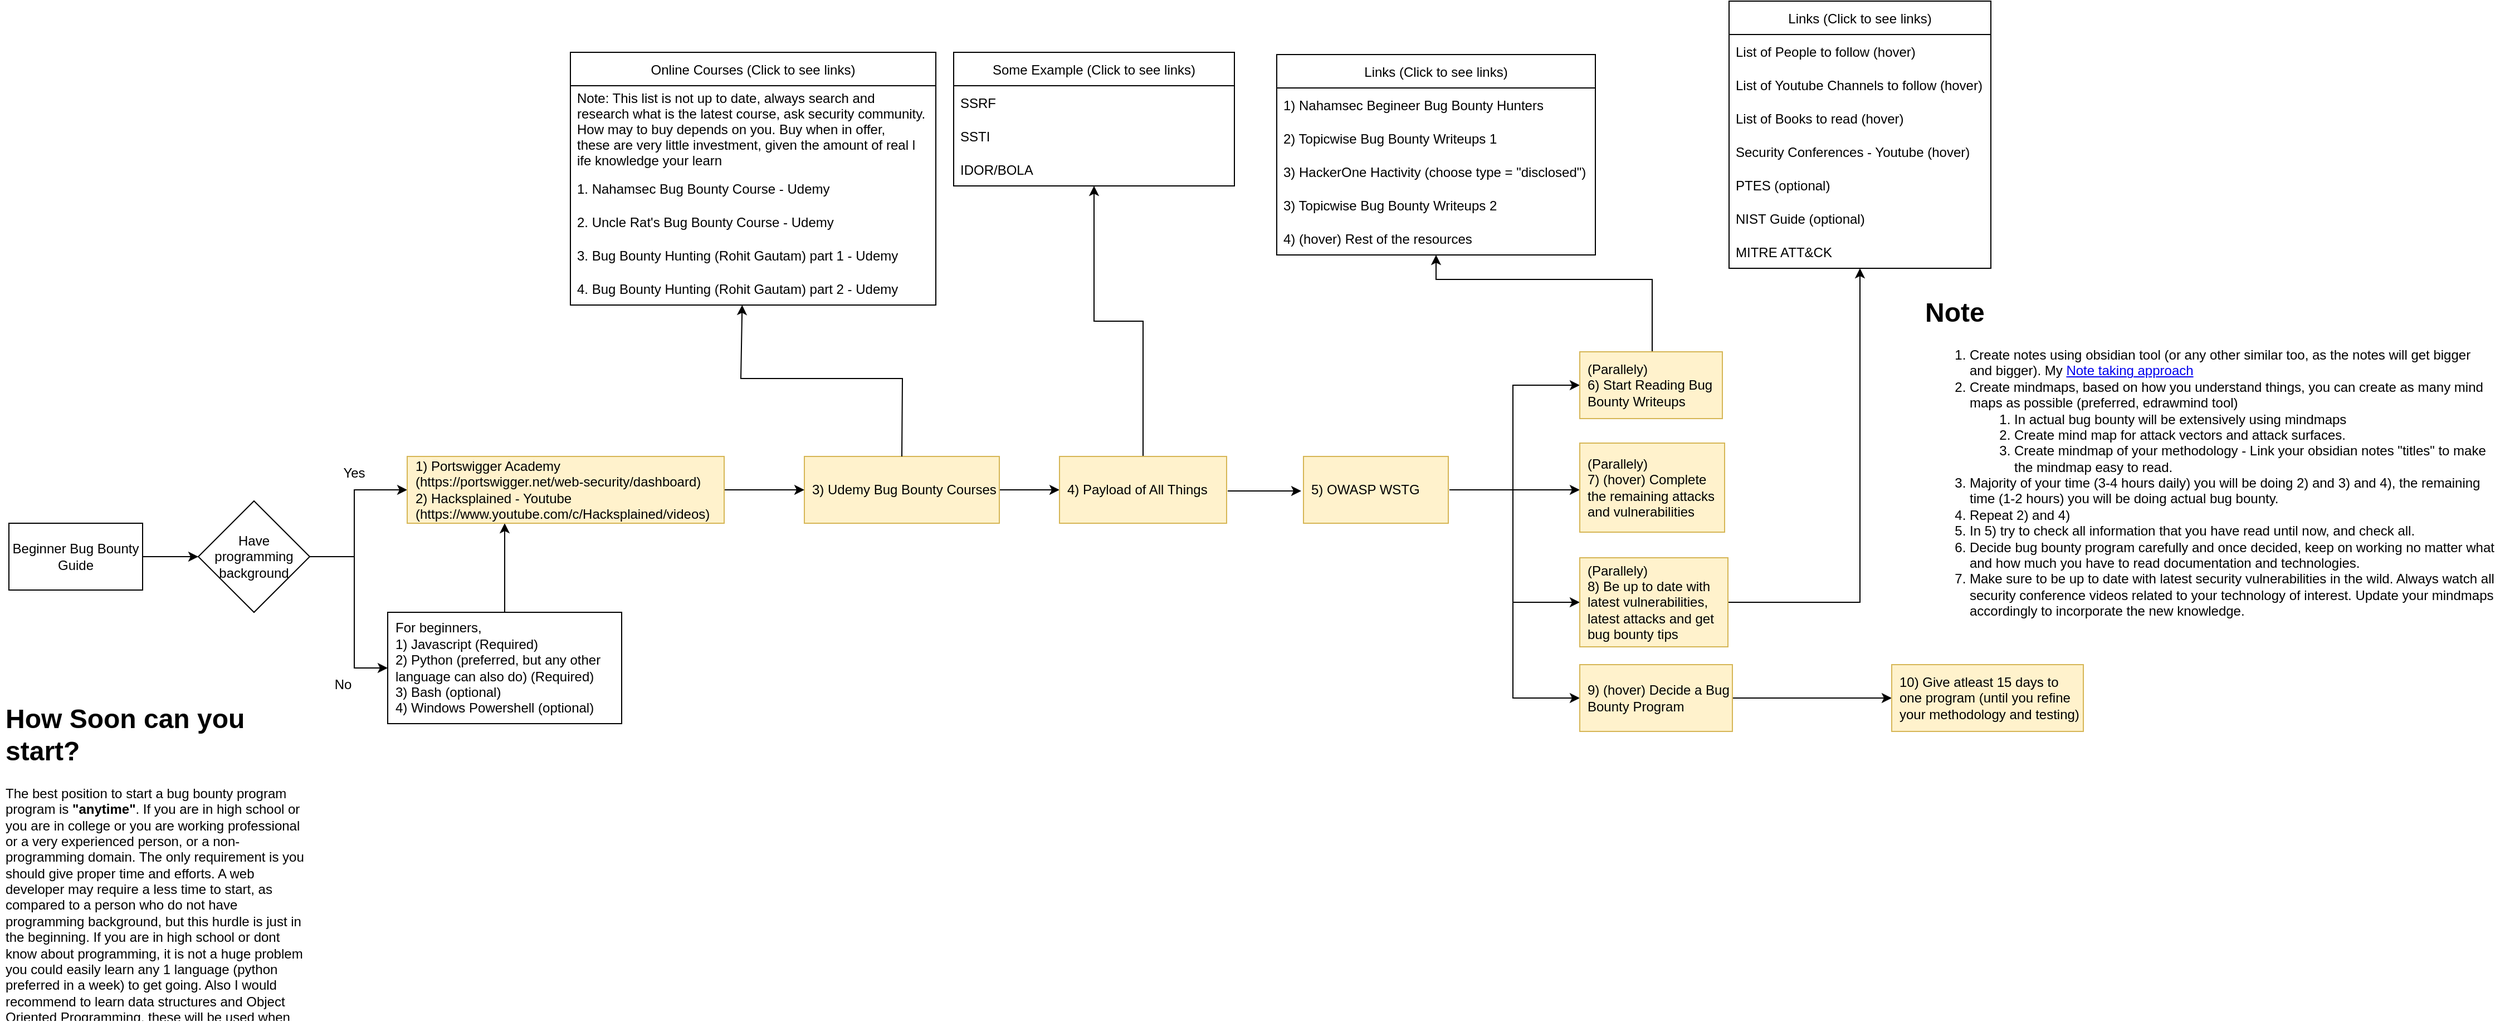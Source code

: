 <mxfile version="16.4.0" type="device" pages="2"><diagram id="ZikHR3m95qK9YOb5Ooth" name="Beginner Bug Bounty Guide"><mxGraphModel dx="2834" dy="1238" grid="0" gridSize="10" guides="1" tooltips="1" connect="1" arrows="1" fold="1" page="0" pageScale="1" pageWidth="850" pageHeight="1100" math="0" shadow="0"><root><mxCell id="0"/><mxCell id="1" parent="0"/><mxCell id="Xof230OjBOCpJgYOQFSc-5" value="" style="edgeStyle=orthogonalEdgeStyle;rounded=0;orthogonalLoop=1;jettySize=auto;html=1;" parent="1" source="Xof230OjBOCpJgYOQFSc-1" target="Xof230OjBOCpJgYOQFSc-4" edge="1"><mxGeometry relative="1" as="geometry"/></mxCell><mxCell id="Xof230OjBOCpJgYOQFSc-1" value="Beginner Bug Bounty Guide" style="rounded=0;whiteSpace=wrap;html=1;" parent="1" vertex="1"><mxGeometry x="-263" y="474" width="120" height="60" as="geometry"/></mxCell><mxCell id="Xof230OjBOCpJgYOQFSc-11" value="" style="edgeStyle=orthogonalEdgeStyle;rounded=0;orthogonalLoop=1;jettySize=auto;html=1;" parent="1" source="Xof230OjBOCpJgYOQFSc-4" edge="1"><mxGeometry relative="1" as="geometry"><Array as="points"><mxPoint x="47" y="504"/><mxPoint x="47" y="444"/></Array><mxPoint x="94.5" y="444" as="targetPoint"/></mxGeometry></mxCell><mxCell id="Xof230OjBOCpJgYOQFSc-13" value="" style="edgeStyle=orthogonalEdgeStyle;rounded=0;orthogonalLoop=1;jettySize=auto;html=1;" parent="1" source="Xof230OjBOCpJgYOQFSc-4" target="Xof230OjBOCpJgYOQFSc-12" edge="1"><mxGeometry relative="1" as="geometry"><Array as="points"><mxPoint x="47" y="504"/><mxPoint x="47" y="604"/></Array></mxGeometry></mxCell><mxCell id="Xof230OjBOCpJgYOQFSc-4" value="Have programming background" style="rhombus;whiteSpace=wrap;html=1;rounded=0;" parent="1" vertex="1"><mxGeometry x="-93" y="454" width="100" height="100" as="geometry"/></mxCell><mxCell id="Xof230OjBOCpJgYOQFSc-21" value="" style="edgeStyle=orthogonalEdgeStyle;rounded=0;orthogonalLoop=1;jettySize=auto;html=1;" parent="1" target="Xof230OjBOCpJgYOQFSc-20" edge="1"><mxGeometry relative="1" as="geometry"><Array as="points"><mxPoint x="1087" y="350"/></Array><mxPoint x="1087" y="444" as="sourcePoint"/></mxGeometry></mxCell><mxCell id="Xof230OjBOCpJgYOQFSc-31" value="" style="edgeStyle=orthogonalEdgeStyle;rounded=0;orthogonalLoop=1;jettySize=auto;html=1;entryX=0;entryY=0.5;entryDx=0;entryDy=0;" parent="1" target="Xof230OjBOCpJgYOQFSc-30" edge="1"><mxGeometry relative="1" as="geometry"><Array as="points"><mxPoint x="1087" y="545"/></Array><mxPoint x="1087" y="444" as="sourcePoint"/></mxGeometry></mxCell><mxCell id="Xof230OjBOCpJgYOQFSc-41" value="" style="edgeStyle=orthogonalEdgeStyle;rounded=0;orthogonalLoop=1;jettySize=auto;html=1;" parent="1" target="Xof230OjBOCpJgYOQFSc-40" edge="1"><mxGeometry relative="1" as="geometry"><Array as="points"><mxPoint x="1087" y="631"/></Array><mxPoint x="1087" y="444" as="sourcePoint"/></mxGeometry></mxCell><mxCell id="Xof230OjBOCpJgYOQFSc-46" value="" style="edgeStyle=orthogonalEdgeStyle;rounded=0;orthogonalLoop=1;jettySize=auto;html=1;startArrow=none;" parent="1" target="Xof230OjBOCpJgYOQFSc-45" edge="1"><mxGeometry relative="1" as="geometry"><Array as="points"><mxPoint x="1052" y="444"/><mxPoint x="1052" y="444"/></Array><mxPoint x="1030" y="444" as="sourcePoint"/></mxGeometry></mxCell><mxCell id="Xof230OjBOCpJgYOQFSc-19" style="edgeStyle=orthogonalEdgeStyle;rounded=0;orthogonalLoop=1;jettySize=auto;html=1;entryX=0.5;entryY=1;entryDx=0;entryDy=0;" parent="1" source="Xof230OjBOCpJgYOQFSc-12" edge="1"><mxGeometry relative="1" as="geometry"><mxPoint x="182" y="474" as="targetPoint"/></mxGeometry></mxCell><mxCell id="Xof230OjBOCpJgYOQFSc-12" value="&lt;span&gt;For beginners,&lt;/span&gt;&lt;br&gt;&lt;span&gt;1) Javascript (Required)&lt;/span&gt;&lt;br&gt;&lt;span&gt;2) Python (preferred, but any other language can also do) (Required)&lt;/span&gt;&lt;br&gt;&lt;span&gt;3) Bash (optional)&lt;/span&gt;&lt;br&gt;&lt;span&gt;4) Windows Powershell (optional)&lt;/span&gt;" style="whiteSpace=wrap;html=1;rounded=0;align=left;spacingLeft=5;" parent="1" vertex="1"><mxGeometry x="77" y="554" width="210" height="100" as="geometry"/></mxCell><mxCell id="Xof230OjBOCpJgYOQFSc-14" value="Yes" style="text;html=1;strokeColor=none;fillColor=none;align=center;verticalAlign=middle;whiteSpace=wrap;rounded=0;" parent="1" vertex="1"><mxGeometry x="17" y="414" width="60" height="30" as="geometry"/></mxCell><mxCell id="Xof230OjBOCpJgYOQFSc-15" value="No" style="text;html=1;strokeColor=none;fillColor=none;align=center;verticalAlign=middle;whiteSpace=wrap;rounded=0;" parent="1" vertex="1"><mxGeometry x="7" y="604" width="60" height="30" as="geometry"/></mxCell><mxCell id="Xof230OjBOCpJgYOQFSc-33" style="edgeStyle=orthogonalEdgeStyle;rounded=0;orthogonalLoop=1;jettySize=auto;html=1;" parent="1" source="Xof230OjBOCpJgYOQFSc-20" target="Xof230OjBOCpJgYOQFSc-23" edge="1"><mxGeometry relative="1" as="geometry"><Array as="points"><mxPoint x="1212" y="255"/><mxPoint x="1018" y="255"/></Array></mxGeometry></mxCell><mxCell id="Xof230OjBOCpJgYOQFSc-20" value="(Parallely)&lt;br&gt;6) Start Reading Bug Bounty Writeups" style="whiteSpace=wrap;html=1;fillColor=#fff2cc;strokeColor=#d6b656;rounded=0;align=left;spacingLeft=5;" parent="1" vertex="1"><mxGeometry x="1147" y="320" width="128" height="60" as="geometry"/></mxCell><mxCell id="Xof230OjBOCpJgYOQFSc-23" value="Links (Click to see links)" style="swimlane;fontStyle=0;childLayout=stackLayout;horizontal=1;startSize=30;horizontalStack=0;resizeParent=1;resizeParentMax=0;resizeLast=0;collapsible=1;marginBottom=0;" parent="1" vertex="1"><mxGeometry x="875" y="53" width="286" height="180" as="geometry"/></mxCell><UserObject label="1) Nahamsec Begineer Bug Bounty Hunters  " link="https://github.com/nahamsec/Resources-for-Beginner-Bug-Bounty-Hunters/tree/master/assets" linkTarget="_blank" id="Xof230OjBOCpJgYOQFSc-24"><mxCell style="text;strokeColor=none;fillColor=none;align=left;verticalAlign=middle;spacingLeft=4;spacingRight=4;overflow=hidden;points=[[0,0.5],[1,0.5]];portConstraint=eastwest;rotatable=0;" parent="Xof230OjBOCpJgYOQFSc-23" vertex="1"><mxGeometry y="30" width="286" height="30" as="geometry"/></mxCell></UserObject><UserObject label="2) Topicwise Bug Bounty Writeups 1" link="https://github.com/devanshbatham/Awesome-Bugbounty-Writeups" linkTarget="_blank" id="Xof230OjBOCpJgYOQFSc-25"><mxCell style="text;strokeColor=none;fillColor=none;align=left;verticalAlign=middle;spacingLeft=4;spacingRight=4;overflow=hidden;points=[[0,0.5],[1,0.5]];portConstraint=eastwest;rotatable=0;" parent="Xof230OjBOCpJgYOQFSc-23" vertex="1"><mxGeometry y="60" width="286" height="30" as="geometry"/></mxCell></UserObject><UserObject label="3) HackerOne Hactivity (choose type = &quot;disclosed&quot;)" link="https://hackerone.com/hacktivity" linkTarget="_blank" id="U4LFZSz3BH9hp5_ZrS64-6"><mxCell style="text;strokeColor=none;fillColor=none;align=left;verticalAlign=middle;spacingLeft=4;spacingRight=4;overflow=hidden;points=[[0,0.5],[1,0.5]];portConstraint=eastwest;rotatable=0;" parent="Xof230OjBOCpJgYOQFSc-23" vertex="1"><mxGeometry y="90" width="286" height="30" as="geometry"/></mxCell></UserObject><UserObject label="3) Topicwise Bug Bounty Writeups 2" link="https://www.bugbountyhunting.com/" id="Xof230OjBOCpJgYOQFSc-26"><mxCell style="text;strokeColor=none;fillColor=none;align=left;verticalAlign=middle;spacingLeft=4;spacingRight=4;overflow=hidden;points=[[0,0.5],[1,0.5]];portConstraint=eastwest;rotatable=0;" parent="Xof230OjBOCpJgYOQFSc-23" vertex="1"><mxGeometry y="120" width="286" height="30" as="geometry"/></mxCell></UserObject><object label="4) (hover) Rest of the resources" one="https://infosecwriteups.com/" tow="https://www.youtube.com/c/BugBountyReportsExplained/videos" three="https://pequalsnp-team.github.io/" id="Xof230OjBOCpJgYOQFSc-39"><mxCell style="text;strokeColor=none;fillColor=none;align=left;verticalAlign=middle;spacingLeft=4;spacingRight=4;overflow=hidden;points=[[0,0.5],[1,0.5]];portConstraint=eastwest;rotatable=0;" parent="Xof230OjBOCpJgYOQFSc-23" vertex="1"><mxGeometry y="150" width="286" height="30" as="geometry"/></mxCell></object><mxCell id="Xof230OjBOCpJgYOQFSc-47" style="edgeStyle=orthogonalEdgeStyle;rounded=0;orthogonalLoop=1;jettySize=auto;html=1;" parent="1" source="Xof230OjBOCpJgYOQFSc-30" target="Xof230OjBOCpJgYOQFSc-34" edge="1"><mxGeometry relative="1" as="geometry"/></mxCell><mxCell id="Xof230OjBOCpJgYOQFSc-30" value="(Parallely)&lt;br&gt;8) Be up to date with latest vulnerabilities, latest attacks and get bug bounty tips" style="whiteSpace=wrap;html=1;align=left;fillColor=#fff2cc;strokeColor=#d6b656;rounded=0;spacingLeft=5;" parent="1" vertex="1"><mxGeometry x="1147" y="505" width="133" height="80" as="geometry"/></mxCell><mxCell id="Xof230OjBOCpJgYOQFSc-34" value="Links (Click to see links)" style="swimlane;fontStyle=0;childLayout=stackLayout;horizontal=1;startSize=30;horizontalStack=0;resizeParent=1;resizeParentMax=0;resizeLast=0;collapsible=1;marginBottom=0;" parent="1" vertex="1"><mxGeometry x="1281" y="5" width="235" height="240" as="geometry"/></mxCell><UserObject label="List of People to follow (hover)" Twitter1="https://github.com/swisskyrepo/PayloadsAllTheThings/blob/master/TWITTER.md" Twitter2="https://github.com/securibee/Twitter-Seclists" id="Xof230OjBOCpJgYOQFSc-35"><mxCell style="text;strokeColor=none;fillColor=none;align=left;verticalAlign=middle;spacingLeft=4;spacingRight=4;overflow=hidden;points=[[0,0.5],[1,0.5]];portConstraint=eastwest;rotatable=0;" parent="Xof230OjBOCpJgYOQFSc-34" vertex="1"><mxGeometry y="30" width="235" height="30" as="geometry"/></mxCell></UserObject><object label="List of Youtube Channels to follow (hover)" Youtube1="https://github.com/swisskyrepo/PayloadsAllTheThings/blob/master/YOUTUBE.md" id="hJ6SZaEzVKJAQh04Z_N3-8"><mxCell style="text;strokeColor=none;fillColor=none;align=left;verticalAlign=middle;spacingLeft=4;spacingRight=4;overflow=hidden;points=[[0,0.5],[1,0.5]];portConstraint=eastwest;rotatable=0;" parent="Xof230OjBOCpJgYOQFSc-34" vertex="1"><mxGeometry y="60" width="235" height="30" as="geometry"/></mxCell></object><object label="List of Books to read (hover)" Books1="https://github.com/swisskyrepo/PayloadsAllTheThings/blob/master/BOOKS.md" id="fcB19h9n-RpTiUDAHUsm-1"><mxCell style="text;strokeColor=none;fillColor=none;align=left;verticalAlign=middle;spacingLeft=4;spacingRight=4;overflow=hidden;points=[[0,0.5],[1,0.5]];portConstraint=eastwest;rotatable=0;" parent="Xof230OjBOCpJgYOQFSc-34" vertex="1"><mxGeometry y="90" width="235" height="30" as="geometry"/></mxCell></object><object label="Security Conferences - Youtube (hover)" One="https://www.youtube.com/user/hitbsecconf/videos" two="https://www.youtube.com/c/BlackHatOfficialYT/videos" id="Xof230OjBOCpJgYOQFSc-36"><mxCell style="text;strokeColor=none;fillColor=none;align=left;verticalAlign=middle;spacingLeft=4;spacingRight=4;overflow=hidden;points=[[0,0.5],[1,0.5]];portConstraint=eastwest;rotatable=0;" parent="Xof230OjBOCpJgYOQFSc-34" vertex="1"><mxGeometry y="120" width="235" height="30" as="geometry"/></mxCell></object><UserObject label="PTES (optional)" link="http://www.pentest-standard.org/index.php/Main_Page" linkTarget="_blank" id="Xof230OjBOCpJgYOQFSc-49"><mxCell style="text;strokeColor=none;fillColor=none;align=left;verticalAlign=middle;spacingLeft=4;spacingRight=4;overflow=hidden;points=[[0,0.5],[1,0.5]];portConstraint=eastwest;rotatable=0;" parent="Xof230OjBOCpJgYOQFSc-34" vertex="1"><mxGeometry y="150" width="235" height="30" as="geometry"/></mxCell></UserObject><UserObject label="NIST Guide (optional)" link="https://csrc.nist.gov/publications/detail/sp/800-115/final" linkTarget="_blank" id="Xof230OjBOCpJgYOQFSc-50"><mxCell style="text;strokeColor=none;fillColor=none;align=left;verticalAlign=middle;spacingLeft=4;spacingRight=4;overflow=hidden;points=[[0,0.5],[1,0.5]];portConstraint=eastwest;rotatable=0;" parent="Xof230OjBOCpJgYOQFSc-34" vertex="1"><mxGeometry y="180" width="235" height="30" as="geometry"/></mxCell></UserObject><UserObject label="MITRE ATT&amp;CK" link="https://attack.mitre.org/" linkTarget="_blank" id="_02s8tGerYHSH4SqCufu-1"><mxCell style="text;strokeColor=none;fillColor=none;align=left;verticalAlign=middle;spacingLeft=4;spacingRight=4;overflow=hidden;points=[[0,0.5],[1,0.5]];portConstraint=eastwest;rotatable=0;" parent="Xof230OjBOCpJgYOQFSc-34" vertex="1"><mxGeometry y="210" width="235" height="30" as="geometry"/></mxCell></UserObject><mxCell id="Xof230OjBOCpJgYOQFSc-43" value="" style="edgeStyle=orthogonalEdgeStyle;rounded=0;orthogonalLoop=1;jettySize=auto;html=1;" parent="1" source="Xof230OjBOCpJgYOQFSc-40" target="Xof230OjBOCpJgYOQFSc-42" edge="1"><mxGeometry relative="1" as="geometry"/></mxCell><object label="9) (hover) Decide a Bug Bounty Program" id="Xof230OjBOCpJgYOQFSc-40"><mxCell style="whiteSpace=wrap;html=1;align=left;fillColor=#fff2cc;strokeColor=#d6b656;rounded=0;spacingLeft=5;" parent="1" vertex="1"><mxGeometry x="1147" y="601" width="137" height="60" as="geometry"/></mxCell></object><mxCell id="Xof230OjBOCpJgYOQFSc-42" value="10) Give atleast 15 days to one program (until you refine your methodology and testing)" style="whiteSpace=wrap;html=1;align=left;fillColor=#fff2cc;strokeColor=#d6b656;rounded=0;spacingLeft=5;" parent="1" vertex="1"><mxGeometry x="1427" y="601" width="172" height="60" as="geometry"/></mxCell><mxCell id="Xof230OjBOCpJgYOQFSc-44" value="&lt;h1&gt;Note&lt;/h1&gt;&lt;p&gt;&lt;/p&gt;&lt;ol&gt;&lt;li&gt;Create notes using obsidian tool (or any other similar too, as the notes will get bigger and bigger). My &lt;a href=&quot;https://takshil-patil529.medium.com/beginner-bug-bounty-guide-part-3-8b979d0f6511#9e9b&quot;&gt;Note taking approach&lt;/a&gt;&lt;/li&gt;&lt;li&gt;Create mindmaps, based on how you understand things, you can create as many mind maps as possible (preferred, edrawmind tool)&lt;/li&gt;&lt;ol&gt;&lt;li&gt;In actual bug bounty will be extensively using mindmaps&lt;/li&gt;&lt;li&gt;Create mind map for attack vectors and attack surfaces.&lt;/li&gt;&lt;li&gt;Create mindmap of your methodology - Link your obsidian notes &quot;titles&quot; to make the mindmap easy to read.&lt;/li&gt;&lt;/ol&gt;&lt;li&gt;Majority of your time (3-4 hours daily) you will be doing 2) and 3) and 4), the remaining time (1-2 hours) you will be doing actual bug bounty.&lt;/li&gt;&lt;li&gt;Repeat 2) and 4)&lt;/li&gt;&lt;li&gt;In 5) try to check all information that you have read until now, and check all.&lt;/li&gt;&lt;li&gt;Decide bug bounty program carefully and once decided, keep on working no matter what and how much you have to read documentation and technologies.&lt;/li&gt;&lt;li&gt;Make sure to be up to date with latest security vulnerabilities in the wild. Always watch all security conference videos related to your technology of interest. Update your mindmaps accordingly to incorporate the new knowledge.&lt;/li&gt;&lt;/ol&gt;&lt;p&gt;&lt;/p&gt;" style="text;html=1;strokeColor=none;fillColor=none;spacing=5;spacingTop=-20;whiteSpace=wrap;overflow=hidden;rounded=0;" parent="1" vertex="1"><mxGeometry x="1452" y="265" width="520" height="320" as="geometry"/></mxCell><object label="(Parallely)&lt;br&gt;7) (hover) Complete the remaining attacks and vulnerabilities" list-of-attacks="https://owasp.org/www-community/attacks/" list-of-vulns="https://owasp.org/www-community/vulnerabilities/" id="Xof230OjBOCpJgYOQFSc-45"><mxCell style="whiteSpace=wrap;html=1;align=left;fillColor=#fff2cc;strokeColor=#d6b656;rounded=0;spacingLeft=5;" parent="1" vertex="1"><mxGeometry x="1147" y="402" width="130" height="80" as="geometry"/></mxCell></object><mxCell id="hJ6SZaEzVKJAQh04Z_N3-2" style="edgeStyle=orthogonalEdgeStyle;rounded=0;orthogonalLoop=1;jettySize=auto;html=1;exitX=1;exitY=0.5;exitDx=0;exitDy=0;entryX=0;entryY=0.5;entryDx=0;entryDy=0;" parent="1" source="MmSVQE4gHTnKzWuyLMOz-1" edge="1" target="hJ6SZaEzVKJAQh04Z_N3-1"><mxGeometry relative="1" as="geometry"><mxPoint x="678" y="444" as="targetPoint"/></mxGeometry></mxCell><mxCell id="MmSVQE4gHTnKzWuyLMOz-1" value="3) Udemy Bug Bounty Courses" style="whiteSpace=wrap;html=1;rounded=0;fillColor=#fff2cc;strokeColor=#d6b656;align=left;spacingLeft=5;" parent="1" vertex="1"><mxGeometry x="451" y="414" width="175" height="60" as="geometry"/></mxCell><mxCell id="MmSVQE4gHTnKzWuyLMOz-6" value="" style="edgeStyle=orthogonalEdgeStyle;rounded=0;orthogonalLoop=1;jettySize=auto;html=1;" parent="1" source="MmSVQE4gHTnKzWuyLMOz-4" target="MmSVQE4gHTnKzWuyLMOz-1" edge="1"><mxGeometry relative="1" as="geometry"/></mxCell><mxCell id="MmSVQE4gHTnKzWuyLMOz-4" value="1) Portswigger Academy&lt;br&gt;(https://portswigger.net/web-security/dashboard)&lt;br&gt;2) Hacksplained - Youtube (https://www.youtube.com/c/Hacksplained/videos)" style="html=1;rounded=0;fillColor=#fff2cc;strokeColor=#d6b656;align=left;spacingLeft=5;whiteSpace=wrap;" parent="1" vertex="1"><mxGeometry x="94.5" y="414" width="284.5" height="60" as="geometry"/></mxCell><mxCell id="MmSVQE4gHTnKzWuyLMOz-7" value="&lt;h1&gt;How Soon can you start?&lt;/h1&gt;&lt;p&gt;The best position to start a bug bounty program program is &lt;b&gt;&quot;anytime&quot;&lt;/b&gt;. If you are in high school or you are in college or you are working professional or a very experienced person, or a non-programming domain. The only requirement is you should give proper time and efforts. A web developer may require a less time to start, as compared to a person who do not have programming background, but this hurdle is just in the beginning. If you are in high school or dont know about programming, it is not a huge problem you could easily learn any 1 language (python preferred in a week) to get going. Also I would recommend to learn data structures and Object Oriented Programming, these will be used when you read source code.&lt;/p&gt;" style="text;html=1;strokeColor=none;fillColor=none;spacing=5;spacingTop=-20;whiteSpace=wrap;overflow=hidden;rounded=0;" parent="1" vertex="1"><mxGeometry x="-271" y="630" width="278" height="291" as="geometry"/></mxCell><mxCell id="MmSVQE4gHTnKzWuyLMOz-8" value="Online Courses (Click to see links)" style="swimlane;fontStyle=0;childLayout=stackLayout;horizontal=1;startSize=30;horizontalStack=0;resizeParent=1;resizeParentMax=0;resizeLast=0;collapsible=1;marginBottom=0;" parent="1" vertex="1"><mxGeometry x="241" y="51" width="328" height="227" as="geometry"/></mxCell><mxCell id="MmSVQE4gHTnKzWuyLMOz-9" value="Note: This list is not up to date, always search and &#10;research what is the latest course, ask security community.&#10;How may to buy depends on you. Buy when in offer, &#10;these are very little investment, given the amount of real l&#10;ife knowledge your learn" style="text;strokeColor=none;fillColor=none;align=left;verticalAlign=middle;spacingLeft=4;spacingRight=4;overflow=hidden;points=[[0,0.5],[1,0.5]];portConstraint=eastwest;rotatable=0;fontStyle=0" parent="MmSVQE4gHTnKzWuyLMOz-8" vertex="1"><mxGeometry y="30" width="328" height="77" as="geometry"/></mxCell><UserObject label="1. Nahamsec Bug Bounty Course - Udemy" link="https://www.udemy.com/course/intro-to-bug-bounty-by-nahamsec/" linkTarget="_blank" id="MmSVQE4gHTnKzWuyLMOz-10"><mxCell style="text;strokeColor=none;fillColor=none;align=left;verticalAlign=middle;spacingLeft=4;spacingRight=4;overflow=hidden;points=[[0,0.5],[1,0.5]];portConstraint=eastwest;rotatable=0;" parent="MmSVQE4gHTnKzWuyLMOz-8" vertex="1"><mxGeometry y="107" width="328" height="30" as="geometry"/></mxCell></UserObject><UserObject label="2. Uncle Rat's Bug Bounty Course - Udemy" link="https://www.udemy.com/course/uncle-rats-bug-bounty-guide/learn/lecture/25572642?start=0#overview" linkTarget="_blank" id="MmSVQE4gHTnKzWuyLMOz-11"><mxCell style="text;strokeColor=none;fillColor=none;align=left;verticalAlign=middle;spacingLeft=4;spacingRight=4;overflow=hidden;points=[[0,0.5],[1,0.5]];portConstraint=eastwest;rotatable=0;" parent="MmSVQE4gHTnKzWuyLMOz-8" vertex="1"><mxGeometry y="137" width="328" height="30" as="geometry"/></mxCell></UserObject><UserObject label="3. Bug Bounty Hunting (Rohit Gautam) part 1 - Udemy" link="https://www.udemy.com/course/website-hacking-penetration-testing-bug-bounty-hunting-live-attacks/" linkTarget="_blank" id="MmSVQE4gHTnKzWuyLMOz-12"><mxCell style="text;strokeColor=none;fillColor=none;align=left;verticalAlign=middle;spacingLeft=4;spacingRight=4;overflow=hidden;points=[[0,0.5],[1,0.5]];portConstraint=eastwest;rotatable=0;" parent="MmSVQE4gHTnKzWuyLMOz-8" vertex="1"><mxGeometry y="167" width="328" height="30" as="geometry"/></mxCell></UserObject><UserObject label="4. Bug Bounty Hunting (Rohit Gautam) part 2 - Udemy" link="https://www.udemy.com/course/penetration-testing-bug-bounty-hunting-level-2-hacktify/" id="MmSVQE4gHTnKzWuyLMOz-13"><mxCell style="text;strokeColor=none;fillColor=none;align=left;verticalAlign=middle;spacingLeft=4;spacingRight=4;overflow=hidden;points=[[0,0.5],[1,0.5]];portConstraint=eastwest;rotatable=0;" parent="MmSVQE4gHTnKzWuyLMOz-8" vertex="1"><mxGeometry y="197" width="328" height="30" as="geometry"/></mxCell></UserObject><mxCell id="MmSVQE4gHTnKzWuyLMOz-14" value="" style="endArrow=classic;html=1;rounded=0;entryX=0.47;entryY=1;entryDx=0;entryDy=0;entryPerimeter=0;exitX=0.5;exitY=0;exitDx=0;exitDy=0;" parent="1" source="MmSVQE4gHTnKzWuyLMOz-1" target="MmSVQE4gHTnKzWuyLMOz-13" edge="1"><mxGeometry width="50" height="50" relative="1" as="geometry"><mxPoint x="491" y="369" as="sourcePoint"/><mxPoint x="541" y="319" as="targetPoint"/><Array as="points"><mxPoint x="539" y="344"/><mxPoint x="394" y="344"/></Array></mxGeometry></mxCell><mxCell id="hJ6SZaEzVKJAQh04Z_N3-7" style="edgeStyle=orthogonalEdgeStyle;rounded=0;orthogonalLoop=1;jettySize=auto;html=1;" parent="1" source="hJ6SZaEzVKJAQh04Z_N3-1" target="hJ6SZaEzVKJAQh04Z_N3-3" edge="1"><mxGeometry relative="1" as="geometry"/></mxCell><UserObject label="4) Payload of All Things" link="https://github.com/swisskyrepo/PayloadsAllTheThings" linkTarget="_blank" id="hJ6SZaEzVKJAQh04Z_N3-1"><mxCell style="whiteSpace=wrap;html=1;rounded=0;fillColor=#fff2cc;strokeColor=#d6b656;align=left;spacingLeft=5;" parent="1" vertex="1"><mxGeometry x="680" y="414" width="150" height="60" as="geometry"/></mxCell></UserObject><mxCell id="hJ6SZaEzVKJAQh04Z_N3-3" value="Some Example (Click to see links)" style="swimlane;fontStyle=0;childLayout=stackLayout;horizontal=1;startSize=30;horizontalStack=0;resizeParent=1;resizeParentMax=0;resizeLast=0;collapsible=1;marginBottom=0;" parent="1" vertex="1"><mxGeometry x="585" y="51" width="252" height="120" as="geometry"/></mxCell><UserObject label="SSRF" link="https://github.com/swisskyrepo/PayloadsAllTheThings/blob/master/Server%20Side%20Request%20Forgery/README.md" linkTarget="_blank" id="hJ6SZaEzVKJAQh04Z_N3-4"><mxCell style="text;strokeColor=none;fillColor=none;align=left;verticalAlign=middle;spacingLeft=4;spacingRight=4;overflow=hidden;points=[[0,0.5],[1,0.5]];portConstraint=eastwest;rotatable=0;" parent="hJ6SZaEzVKJAQh04Z_N3-3" vertex="1"><mxGeometry y="30" width="252" height="30" as="geometry"/></mxCell></UserObject><UserObject label="SSTI" link="https://github.com/swisskyrepo/PayloadsAllTheThings/blob/master/Server%20Side%20Template%20Injection/README.md" linkTarget="_blank" id="hJ6SZaEzVKJAQh04Z_N3-5"><mxCell style="text;strokeColor=none;fillColor=none;align=left;verticalAlign=middle;spacingLeft=4;spacingRight=4;overflow=hidden;points=[[0,0.5],[1,0.5]];portConstraint=eastwest;rotatable=0;" parent="hJ6SZaEzVKJAQh04Z_N3-3" vertex="1"><mxGeometry y="60" width="252" height="30" as="geometry"/></mxCell></UserObject><UserObject label="IDOR/BOLA" link="https://github.com/swisskyrepo/PayloadsAllTheThings/blob/master/Insecure%20Direct%20Object%20References/README.md" linkTarget="_blank" id="hJ6SZaEzVKJAQh04Z_N3-6"><mxCell style="text;strokeColor=none;fillColor=none;align=left;verticalAlign=middle;spacingLeft=4;spacingRight=4;overflow=hidden;points=[[0,0.5],[1,0.5]];portConstraint=eastwest;rotatable=0;" parent="hJ6SZaEzVKJAQh04Z_N3-3" vertex="1"><mxGeometry y="90" width="252" height="30" as="geometry"/></mxCell></UserObject><UserObject label="5) OWASP WSTG&amp;nbsp;&lt;span style=&quot;color: rgba(0 , 0 , 0 , 0) ; font-family: monospace ; font-size: 0px&quot;&gt;%3CmxGraphModel%3E%3Croot%3E%3CmxCell%20id%3D%220%22%2F%3E%3CmxCell%20id%3D%221%22%20parent%3D%220%22%2F%3E%3CmxCell%20id%3D%222%22%20style%3D%22edgeStyle%3DorthogonalEdgeStyle%3Brounded%3D0%3BorthogonalLoop%3D1%3BjettySize%3Dauto%3Bhtml%3D1%3BexitX%3D1%3BexitY%3D0.5%3BexitDx%3D0%3BexitDy%3D0%3BentryX%3D0%3BentryY%3D0.5%3BentryDx%3D0%3BentryDy%3D0%3B%22%20edge%3D%221%22%20parent%3D%221%22%3E%3CmxGeometry%20relative%3D%221%22%20as%3D%22geometry%22%3E%3CmxPoint%20x%3D%22680%22%20y%3D%22444%22%20as%3D%22targetPoint%22%2F%3E%3CmxPoint%20x%3D%22626%22%20y%3D%22444%22%20as%3D%22sourcePoint%22%2F%3E%3C%2FmxGeometry%3E%3C%2FmxCell%3E%3C%2Froot%3E%3C%2FmxGraphModel%3E&lt;/span&gt;" link="https://owasp.org/www-project-web-security-testing-guide/latest/" linkTarget="_blank" id="HWlIVI21igIHyX8Ofn8_-1"><mxCell style="whiteSpace=wrap;html=1;rounded=0;fillColor=#fff2cc;strokeColor=#d6b656;align=left;spacingLeft=5;" vertex="1" parent="1"><mxGeometry x="899" y="414" width="130" height="60" as="geometry"/></mxCell></UserObject><mxCell id="HWlIVI21igIHyX8Ofn8_-4" style="edgeStyle=orthogonalEdgeStyle;rounded=0;orthogonalLoop=1;jettySize=auto;html=1;" edge="1" parent="1"><mxGeometry relative="1" as="geometry"><mxPoint x="897" y="445" as="targetPoint"/><mxPoint x="831" y="445" as="sourcePoint"/></mxGeometry></mxCell></root></mxGraphModel></diagram><diagram id="fr__hVA0zZx0z3aRJqKh" name="Approach to Secure Web Application"><mxGraphModel dx="2058" dy="1238" grid="0" gridSize="10" guides="1" tooltips="1" connect="1" arrows="1" fold="1" page="1" pageScale="1" pageWidth="850" pageHeight="1100" math="0" shadow="0"><root><mxCell id="W502gN32-4tvwfI5qZOc-0"/><mxCell id="W502gN32-4tvwfI5qZOc-1" parent="W502gN32-4tvwfI5qZOc-0"/><mxCell id="W502gN32-4tvwfI5qZOc-4" value="" style="edgeStyle=orthogonalEdgeStyle;rounded=0;orthogonalLoop=1;jettySize=auto;html=1;" parent="W502gN32-4tvwfI5qZOc-1" source="W502gN32-4tvwfI5qZOc-2" target="W502gN32-4tvwfI5qZOc-3" edge="1"><mxGeometry relative="1" as="geometry"/></mxCell><mxCell id="W502gN32-4tvwfI5qZOc-2" value="Approach to Secure Web Application (Overview)" style="rounded=0;whiteSpace=wrap;html=1;" parent="W502gN32-4tvwfI5qZOc-1" vertex="1"><mxGeometry x="80" y="340" width="120" height="60" as="geometry"/></mxCell><mxCell id="W502gN32-4tvwfI5qZOc-14" value="" style="edgeStyle=orthogonalEdgeStyle;rounded=0;orthogonalLoop=1;jettySize=auto;html=1;" parent="W502gN32-4tvwfI5qZOc-1" source="W502gN32-4tvwfI5qZOc-3" target="W502gN32-4tvwfI5qZOc-13" edge="1"><mxGeometry relative="1" as="geometry"/></mxCell><mxCell id="W502gN32-4tvwfI5qZOc-3" value="DEVELOPMENT: Build website with Security in Mind" style="whiteSpace=wrap;html=1;rounded=0;" parent="W502gN32-4tvwfI5qZOc-1" vertex="1"><mxGeometry x="280" y="340" width="120" height="60" as="geometry"/></mxCell><mxCell id="W502gN32-4tvwfI5qZOc-7" value="" style="endArrow=none;html=1;rounded=0;entryX=0.5;entryY=1;entryDx=0;entryDy=0;" parent="W502gN32-4tvwfI5qZOc-1" target="W502gN32-4tvwfI5qZOc-3" edge="1"><mxGeometry width="50" height="50" relative="1" as="geometry"><mxPoint x="340" y="800" as="sourcePoint"/><mxPoint x="420" y="600" as="targetPoint"/></mxGeometry></mxCell><mxCell id="W502gN32-4tvwfI5qZOc-8" value="Secure Coding Practice" style="rounded=0;whiteSpace=wrap;html=1;" parent="W502gN32-4tvwfI5qZOc-1" vertex="1"><mxGeometry x="220" y="450" width="120" height="60" as="geometry"/></mxCell><mxCell id="W502gN32-4tvwfI5qZOc-9" value="Code Security Audit/Review in SDLC" style="rounded=0;whiteSpace=wrap;html=1;" parent="W502gN32-4tvwfI5qZOc-1" vertex="1"><mxGeometry x="220" y="550" width="120" height="60" as="geometry"/></mxCell><mxCell id="W502gN32-4tvwfI5qZOc-12" value="&lt;h1&gt;Test End to End&lt;/h1&gt;&lt;span style=&quot;text-align: center&quot;&gt;Frequent audit should should be done not only to the application code, but also &lt;b&gt;libraries that use it should also be analyzed for bugs.&lt;/b&gt; Even though your code is secure but the library is exploitable,&lt;/span&gt;&lt;p&gt;&lt;span&gt;.&lt;/span&gt;&lt;/p&gt;" style="text;html=1;strokeColor=none;fillColor=none;spacing=5;spacingTop=-20;whiteSpace=wrap;overflow=hidden;rounded=0;" parent="W502gN32-4tvwfI5qZOc-1" vertex="1"><mxGeometry x="150" y="657" width="190" height="139" as="geometry"/></mxCell><mxCell id="W502gN32-4tvwfI5qZOc-19" value="" style="edgeStyle=orthogonalEdgeStyle;rounded=0;orthogonalLoop=1;jettySize=auto;html=1;" parent="W502gN32-4tvwfI5qZOc-1" source="W502gN32-4tvwfI5qZOc-13" target="W502gN32-4tvwfI5qZOc-18" edge="1"><mxGeometry relative="1" as="geometry"/></mxCell><mxCell id="W502gN32-4tvwfI5qZOc-13" value="CONTINEOUS TESTING: Hire a good Web App pentester" style="whiteSpace=wrap;html=1;rounded=0;" parent="W502gN32-4tvwfI5qZOc-1" vertex="1"><mxGeometry x="480" y="340" width="120" height="60" as="geometry"/></mxCell><mxCell id="W502gN32-4tvwfI5qZOc-15" value="" style="endArrow=none;html=1;rounded=0;entryX=0.5;entryY=1;entryDx=0;entryDy=0;" parent="W502gN32-4tvwfI5qZOc-1" target="W502gN32-4tvwfI5qZOc-13" edge="1"><mxGeometry width="50" height="50" relative="1" as="geometry"><mxPoint x="540" y="800" as="sourcePoint"/><mxPoint x="539.5" y="420" as="targetPoint"/></mxGeometry></mxCell><mxCell id="W502gN32-4tvwfI5qZOc-16" value="The goal here is to test for low hanging fruits as it has to be done more frequently" style="rounded=0;whiteSpace=wrap;html=1;" parent="W502gN32-4tvwfI5qZOc-1" vertex="1"><mxGeometry x="420" y="450" width="120" height="60" as="geometry"/></mxCell><mxCell id="W502gN32-4tvwfI5qZOc-17" value="Dont expect an pentester to find all possible vulnerabilities, and all attack vectors, as it requires a lot of time to do so. It is not a problem of complexity, given a good pentester." style="rounded=0;whiteSpace=wrap;html=1;" parent="W502gN32-4tvwfI5qZOc-1" vertex="1"><mxGeometry x="420" y="550" width="120" height="160" as="geometry"/></mxCell><mxCell id="W502gN32-4tvwfI5qZOc-18" value="START A BUG BOUNTY PROGRAM" style="whiteSpace=wrap;html=1;rounded=0;" parent="W502gN32-4tvwfI5qZOc-1" vertex="1"><mxGeometry x="680" y="340" width="120" height="60" as="geometry"/></mxCell><mxCell id="W502gN32-4tvwfI5qZOc-20" value="" style="endArrow=none;html=1;rounded=0;entryX=0.5;entryY=1;entryDx=0;entryDy=0;" parent="W502gN32-4tvwfI5qZOc-1" target="W502gN32-4tvwfI5qZOc-18" edge="1"><mxGeometry width="50" height="50" relative="1" as="geometry"><mxPoint x="740" y="810" as="sourcePoint"/><mxPoint x="750" y="410" as="targetPoint"/></mxGeometry></mxCell><mxCell id="W502gN32-4tvwfI5qZOc-21" value="One should not start a bug bounty program directly, you should only start if the you think you have a good security posture." style="rounded=0;whiteSpace=wrap;html=1;" parent="W502gN32-4tvwfI5qZOc-1" vertex="1"><mxGeometry x="620" y="450" width="120" height="110" as="geometry"/></mxCell><mxCell id="W502gN32-4tvwfI5qZOc-22" value="Instead of hiring more experienced web app pentester, it is always better to give the problem to a 100's of them. This is what is the reason people should go for bug bounty programs." style="rounded=0;whiteSpace=wrap;html=1;" parent="W502gN32-4tvwfI5qZOc-1" vertex="1"><mxGeometry x="620" y="600" width="120" height="150" as="geometry"/></mxCell></root></mxGraphModel></diagram></mxfile>